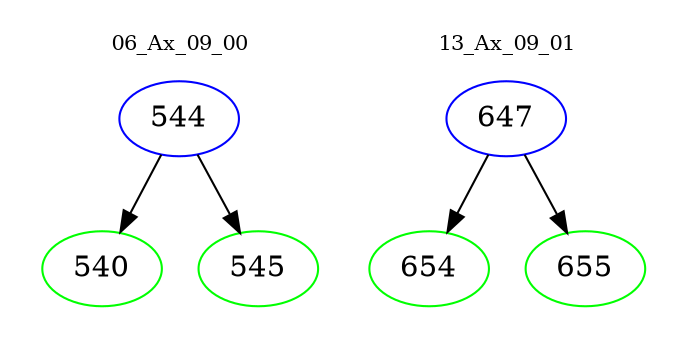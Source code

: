 digraph{
subgraph cluster_0 {
color = white
label = "06_Ax_09_00";
fontsize=10;
T0_544 [label="544", color="blue"]
T0_544 -> T0_540 [color="black"]
T0_540 [label="540", color="green"]
T0_544 -> T0_545 [color="black"]
T0_545 [label="545", color="green"]
}
subgraph cluster_1 {
color = white
label = "13_Ax_09_01";
fontsize=10;
T1_647 [label="647", color="blue"]
T1_647 -> T1_654 [color="black"]
T1_654 [label="654", color="green"]
T1_647 -> T1_655 [color="black"]
T1_655 [label="655", color="green"]
}
}

